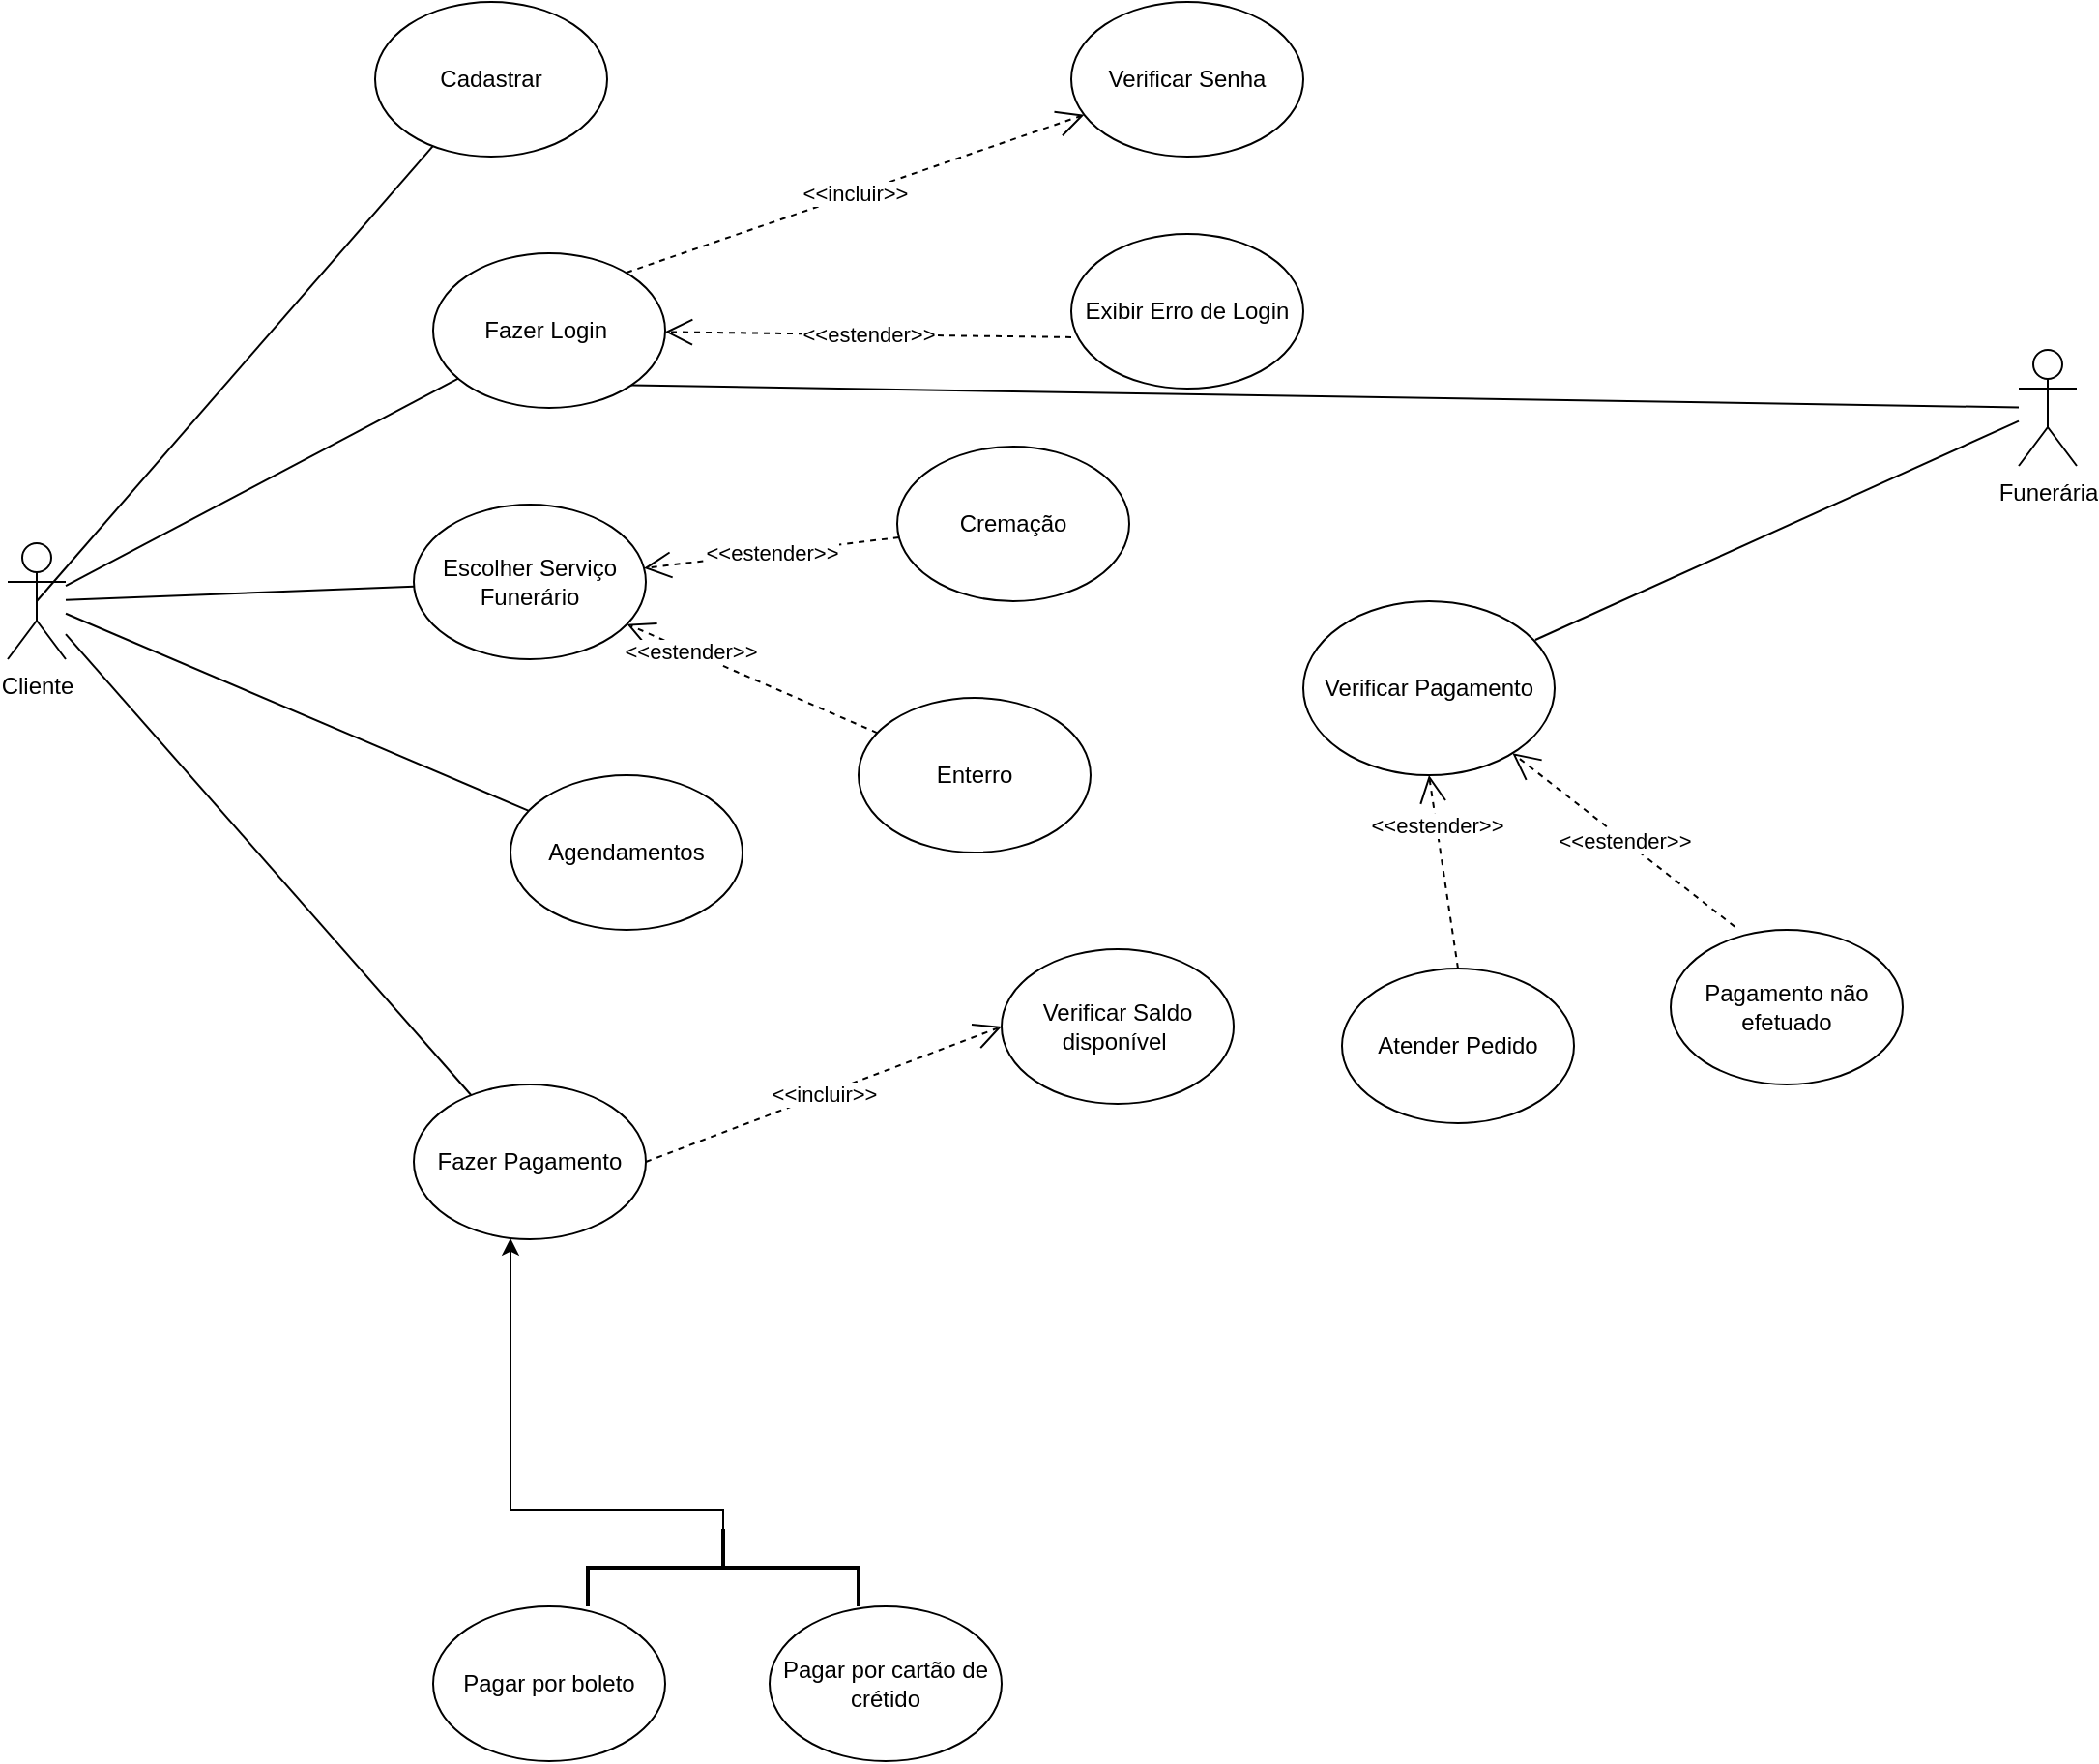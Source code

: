 <mxfile version="22.1.1" type="github">
  <diagram name="Página-1" id="053S5dsieRf6sA23STod">
    <mxGraphModel dx="1994" dy="1771" grid="1" gridSize="10" guides="1" tooltips="1" connect="1" arrows="1" fold="1" page="1" pageScale="1" pageWidth="827" pageHeight="1169" math="0" shadow="0">
      <root>
        <mxCell id="0" />
        <mxCell id="1" parent="0" />
        <mxCell id="XYZC3uAqQEXVFk4L9-hq-3" value="&lt;font style=&quot;vertical-align: inherit;&quot;&gt;&lt;font style=&quot;vertical-align: inherit;&quot;&gt;Cliente&lt;/font&gt;&lt;/font&gt;" style="shape=umlActor;verticalLabelPosition=bottom;verticalAlign=top;html=1;outlineConnect=0;" parent="1" vertex="1">
          <mxGeometry x="-40" y="60" width="30" height="60" as="geometry" />
        </mxCell>
        <mxCell id="XYZC3uAqQEXVFk4L9-hq-8" value="&lt;font style=&quot;vertical-align: inherit;&quot;&gt;&lt;font style=&quot;vertical-align: inherit;&quot;&gt;Fazer Login&amp;nbsp;&lt;/font&gt;&lt;/font&gt;" style="ellipse;whiteSpace=wrap;html=1;" parent="1" vertex="1">
          <mxGeometry x="180" y="-90" width="120" height="80" as="geometry" />
        </mxCell>
        <mxCell id="XYZC3uAqQEXVFk4L9-hq-9" value="&lt;font style=&quot;vertical-align: inherit;&quot;&gt;&lt;font style=&quot;vertical-align: inherit;&quot;&gt;Cadastrar&lt;/font&gt;&lt;/font&gt;" style="ellipse;whiteSpace=wrap;html=1;" parent="1" vertex="1">
          <mxGeometry x="150" y="-220" width="120" height="80" as="geometry" />
        </mxCell>
        <mxCell id="XYZC3uAqQEXVFk4L9-hq-10" value="&lt;font style=&quot;vertical-align: inherit;&quot;&gt;&lt;font style=&quot;vertical-align: inherit;&quot;&gt;Escolher Serviço Funerário&lt;/font&gt;&lt;/font&gt;" style="ellipse;whiteSpace=wrap;html=1;" parent="1" vertex="1">
          <mxGeometry x="170" y="40" width="120" height="80" as="geometry" />
        </mxCell>
        <mxCell id="XYZC3uAqQEXVFk4L9-hq-11" value="&lt;font style=&quot;vertical-align: inherit;&quot;&gt;&lt;font style=&quot;vertical-align: inherit;&quot;&gt;Agendamentos&lt;/font&gt;&lt;/font&gt;" style="ellipse;whiteSpace=wrap;html=1;" parent="1" vertex="1">
          <mxGeometry x="220" y="180" width="120" height="80" as="geometry" />
        </mxCell>
        <mxCell id="XYZC3uAqQEXVFk4L9-hq-12" value="" style="endArrow=none;html=1;rounded=0;exitX=0.5;exitY=0.5;exitDx=0;exitDy=0;exitPerimeter=0;" parent="1" source="XYZC3uAqQEXVFk4L9-hq-3" target="XYZC3uAqQEXVFk4L9-hq-9" edge="1">
          <mxGeometry width="50" height="50" relative="1" as="geometry">
            <mxPoint x="-20" y="60" as="sourcePoint" />
            <mxPoint x="30" y="10" as="targetPoint" />
          </mxGeometry>
        </mxCell>
        <mxCell id="XYZC3uAqQEXVFk4L9-hq-13" value="" style="endArrow=none;html=1;rounded=0;" parent="1" source="XYZC3uAqQEXVFk4L9-hq-3" target="XYZC3uAqQEXVFk4L9-hq-8" edge="1">
          <mxGeometry width="50" height="50" relative="1" as="geometry">
            <mxPoint x="390" y="310" as="sourcePoint" />
            <mxPoint x="440" y="260" as="targetPoint" />
          </mxGeometry>
        </mxCell>
        <mxCell id="XYZC3uAqQEXVFk4L9-hq-14" value="" style="endArrow=none;html=1;rounded=0;" parent="1" source="XYZC3uAqQEXVFk4L9-hq-3" target="XYZC3uAqQEXVFk4L9-hq-10" edge="1">
          <mxGeometry width="50" height="50" relative="1" as="geometry">
            <mxPoint x="390" y="310" as="sourcePoint" />
            <mxPoint x="440" y="260" as="targetPoint" />
          </mxGeometry>
        </mxCell>
        <mxCell id="XYZC3uAqQEXVFk4L9-hq-15" value="" style="endArrow=none;html=1;rounded=0;" parent="1" source="XYZC3uAqQEXVFk4L9-hq-3" target="XYZC3uAqQEXVFk4L9-hq-11" edge="1">
          <mxGeometry width="50" height="50" relative="1" as="geometry">
            <mxPoint x="390" y="310" as="sourcePoint" />
            <mxPoint x="440" y="260" as="targetPoint" />
          </mxGeometry>
        </mxCell>
        <mxCell id="XYZC3uAqQEXVFk4L9-hq-19" value="&lt;font style=&quot;vertical-align: inherit;&quot;&gt;&lt;font style=&quot;vertical-align: inherit;&quot;&gt;Exibir Erro de Login&lt;/font&gt;&lt;/font&gt;" style="ellipse;whiteSpace=wrap;html=1;" parent="1" vertex="1">
          <mxGeometry x="510" y="-100" width="120" height="80" as="geometry" />
        </mxCell>
        <mxCell id="XYZC3uAqQEXVFk4L9-hq-20" value="&lt;font style=&quot;vertical-align: inherit;&quot;&gt;&lt;font style=&quot;vertical-align: inherit;&quot;&gt;Verificar Senha&lt;/font&gt;&lt;/font&gt;" style="ellipse;whiteSpace=wrap;html=1;" parent="1" vertex="1">
          <mxGeometry x="510" y="-220" width="120" height="80" as="geometry" />
        </mxCell>
        <mxCell id="XYZC3uAqQEXVFk4L9-hq-21" value="&lt;font style=&quot;vertical-align: inherit;&quot;&gt;&lt;font style=&quot;vertical-align: inherit;&quot;&gt;Fazer Pagamento&lt;/font&gt;&lt;/font&gt;" style="ellipse;whiteSpace=wrap;html=1;" parent="1" vertex="1">
          <mxGeometry x="170" y="340" width="120" height="80" as="geometry" />
        </mxCell>
        <mxCell id="XYZC3uAqQEXVFk4L9-hq-22" value="" style="endArrow=none;html=1;rounded=0;" parent="1" source="XYZC3uAqQEXVFk4L9-hq-21" target="XYZC3uAqQEXVFk4L9-hq-3" edge="1">
          <mxGeometry width="50" height="50" relative="1" as="geometry">
            <mxPoint x="390" y="310" as="sourcePoint" />
            <mxPoint y="240" as="targetPoint" />
          </mxGeometry>
        </mxCell>
        <mxCell id="XYZC3uAqQEXVFk4L9-hq-23" value="&lt;font style=&quot;vertical-align: inherit;&quot;&gt;&lt;font style=&quot;vertical-align: inherit;&quot;&gt;Verificar Saldo disponível&amp;nbsp;&lt;/font&gt;&lt;/font&gt;" style="ellipse;whiteSpace=wrap;html=1;" parent="1" vertex="1">
          <mxGeometry x="474" y="270" width="120" height="80" as="geometry" />
        </mxCell>
        <mxCell id="XYZC3uAqQEXVFk4L9-hq-24" value="&lt;font style=&quot;vertical-align: inherit;&quot;&gt;&lt;font style=&quot;vertical-align: inherit;&quot;&gt;Pagar por boleto&lt;/font&gt;&lt;/font&gt;" style="ellipse;whiteSpace=wrap;html=1;" parent="1" vertex="1">
          <mxGeometry x="180" y="610" width="120" height="80" as="geometry" />
        </mxCell>
        <mxCell id="XYZC3uAqQEXVFk4L9-hq-25" value="&lt;font style=&quot;vertical-align: inherit;&quot;&gt;&lt;font style=&quot;vertical-align: inherit;&quot;&gt;Pagar por cartão de crétido&lt;/font&gt;&lt;/font&gt;" style="ellipse;whiteSpace=wrap;html=1;" parent="1" vertex="1">
          <mxGeometry x="354" y="610" width="120" height="80" as="geometry" />
        </mxCell>
        <mxCell id="XYZC3uAqQEXVFk4L9-hq-26" value="&lt;font style=&quot;vertical-align: inherit;&quot;&gt;&lt;font style=&quot;vertical-align: inherit;&quot;&gt;&amp;lt;&amp;lt;incluir&amp;gt;&amp;gt;&lt;/font&gt;&lt;/font&gt;" style="endArrow=open;endSize=12;dashed=1;html=1;rounded=0;" parent="1" target="XYZC3uAqQEXVFk4L9-hq-20" edge="1">
          <mxGeometry x="-0.002" width="160" relative="1" as="geometry">
            <mxPoint x="280" y="-80" as="sourcePoint" />
            <mxPoint x="440" y="-80" as="targetPoint" />
            <mxPoint as="offset" />
          </mxGeometry>
        </mxCell>
        <mxCell id="XYZC3uAqQEXVFk4L9-hq-28" value="&lt;font style=&quot;vertical-align: inherit;&quot;&gt;&lt;font style=&quot;vertical-align: inherit;&quot;&gt;&amp;lt;&amp;lt;estender&amp;gt;&amp;gt;&lt;/font&gt;&lt;/font&gt;" style="endArrow=open;endSize=12;dashed=1;html=1;rounded=0;" parent="1" target="XYZC3uAqQEXVFk4L9-hq-8" edge="1">
          <mxGeometry x="-0.002" width="160" relative="1" as="geometry">
            <mxPoint x="510.002" y="-46.552" as="sourcePoint" />
            <mxPoint x="374.37" y="-250" as="targetPoint" />
            <mxPoint as="offset" />
          </mxGeometry>
        </mxCell>
        <mxCell id="XYZC3uAqQEXVFk4L9-hq-30" value="&lt;font style=&quot;vertical-align: inherit;&quot;&gt;&lt;font style=&quot;vertical-align: inherit;&quot;&gt;&amp;lt;&amp;lt;incluir&amp;gt;&amp;gt;&lt;/font&gt;&lt;/font&gt;" style="endArrow=open;endSize=12;dashed=1;html=1;rounded=0;entryX=0;entryY=0.5;entryDx=0;entryDy=0;exitX=1;exitY=0.5;exitDx=0;exitDy=0;" parent="1" target="XYZC3uAqQEXVFk4L9-hq-23" edge="1" source="XYZC3uAqQEXVFk4L9-hq-21">
          <mxGeometry x="-0.002" width="160" relative="1" as="geometry">
            <mxPoint x="270" y="482" as="sourcePoint" />
            <mxPoint x="507" y="400" as="targetPoint" />
            <mxPoint as="offset" />
          </mxGeometry>
        </mxCell>
        <mxCell id="XYZC3uAqQEXVFk4L9-hq-40" style="edgeStyle=orthogonalEdgeStyle;rounded=0;orthogonalLoop=1;jettySize=auto;html=1;exitX=0;exitY=0.5;exitDx=0;exitDy=0;exitPerimeter=0;" parent="1" source="XYZC3uAqQEXVFk4L9-hq-39" target="XYZC3uAqQEXVFk4L9-hq-21" edge="1">
          <mxGeometry relative="1" as="geometry">
            <Array as="points">
              <mxPoint x="330" y="560" />
              <mxPoint x="220" y="560" />
            </Array>
          </mxGeometry>
        </mxCell>
        <mxCell id="XYZC3uAqQEXVFk4L9-hq-39" value="" style="strokeWidth=2;html=1;shape=mxgraph.flowchart.annotation_2;align=left;labelPosition=right;pointerEvents=1;direction=south;" parent="1" vertex="1">
          <mxGeometry x="260" y="570" width="140" height="40" as="geometry" />
        </mxCell>
        <mxCell id="XYZC3uAqQEXVFk4L9-hq-41" value="&lt;font style=&quot;vertical-align: inherit;&quot;&gt;&lt;font style=&quot;vertical-align: inherit;&quot;&gt;Cremação&lt;/font&gt;&lt;/font&gt;" style="ellipse;whiteSpace=wrap;html=1;" parent="1" vertex="1">
          <mxGeometry x="420" y="10" width="120" height="80" as="geometry" />
        </mxCell>
        <mxCell id="XYZC3uAqQEXVFk4L9-hq-42" value="&lt;font style=&quot;vertical-align: inherit;&quot;&gt;&lt;font style=&quot;vertical-align: inherit;&quot;&gt;Enterro&lt;/font&gt;&lt;/font&gt;" style="ellipse;whiteSpace=wrap;html=1;" parent="1" vertex="1">
          <mxGeometry x="400" y="140" width="120" height="80" as="geometry" />
        </mxCell>
        <mxCell id="XYZC3uAqQEXVFk4L9-hq-45" value="&lt;font style=&quot;vertical-align: inherit;&quot;&gt;&lt;font style=&quot;vertical-align: inherit;&quot;&gt;&amp;lt;&amp;lt;estender&amp;gt;&amp;gt;&lt;/font&gt;&lt;/font&gt;" style="endArrow=open;endSize=12;dashed=1;html=1;rounded=0;" parent="1" source="XYZC3uAqQEXVFk4L9-hq-41" target="XYZC3uAqQEXVFk4L9-hq-10" edge="1">
          <mxGeometry x="-0.002" width="160" relative="1" as="geometry">
            <mxPoint x="113.92" y="180" as="sourcePoint" />
            <mxPoint x="346.08" y="192.84" as="targetPoint" />
            <mxPoint as="offset" />
          </mxGeometry>
        </mxCell>
        <mxCell id="XYZC3uAqQEXVFk4L9-hq-46" value="&lt;font style=&quot;vertical-align: inherit;&quot;&gt;&lt;font style=&quot;vertical-align: inherit;&quot;&gt;&amp;lt;&amp;lt;estender&amp;gt;&amp;gt;&lt;/font&gt;&lt;/font&gt;" style="endArrow=open;endSize=12;dashed=1;html=1;rounded=0;" parent="1" target="XYZC3uAqQEXVFk4L9-hq-10" edge="1" source="XYZC3uAqQEXVFk4L9-hq-42">
          <mxGeometry x="0.486" width="160" relative="1" as="geometry">
            <mxPoint x="379" y="210" as="sourcePoint" />
            <mxPoint x="271" y="270" as="targetPoint" />
            <mxPoint as="offset" />
          </mxGeometry>
        </mxCell>
        <mxCell id="JEZQ_jTgX1wVMt97AaJB-21" value="Funerária" style="shape=umlActor;verticalLabelPosition=bottom;verticalAlign=top;html=1;outlineConnect=0;" vertex="1" parent="1">
          <mxGeometry x="1000" y="-40" width="30" height="60" as="geometry" />
        </mxCell>
        <mxCell id="JEZQ_jTgX1wVMt97AaJB-23" value="" style="endArrow=none;html=1;rounded=0;exitX=1;exitY=1;exitDx=0;exitDy=0;" edge="1" parent="1" source="XYZC3uAqQEXVFk4L9-hq-8" target="JEZQ_jTgX1wVMt97AaJB-21">
          <mxGeometry width="50" height="50" relative="1" as="geometry">
            <mxPoint x="827" y="40" as="sourcePoint" />
            <mxPoint x="877" y="-10" as="targetPoint" />
          </mxGeometry>
        </mxCell>
        <mxCell id="JEZQ_jTgX1wVMt97AaJB-24" value="Atender Pedido" style="ellipse;whiteSpace=wrap;html=1;" vertex="1" parent="1">
          <mxGeometry x="650" y="280" width="120" height="80" as="geometry" />
        </mxCell>
        <mxCell id="JEZQ_jTgX1wVMt97AaJB-25" value="Verificar Pagamento" style="ellipse;whiteSpace=wrap;html=1;" vertex="1" parent="1">
          <mxGeometry x="630" y="90" width="130" height="90" as="geometry" />
        </mxCell>
        <mxCell id="JEZQ_jTgX1wVMt97AaJB-26" value="" style="endArrow=none;html=1;rounded=0;" edge="1" parent="1" target="JEZQ_jTgX1wVMt97AaJB-21">
          <mxGeometry width="50" height="50" relative="1" as="geometry">
            <mxPoint x="750" y="110" as="sourcePoint" />
            <mxPoint x="800" y="60" as="targetPoint" />
          </mxGeometry>
        </mxCell>
        <mxCell id="JEZQ_jTgX1wVMt97AaJB-30" value="Pagamento não efetuado" style="ellipse;whiteSpace=wrap;html=1;" vertex="1" parent="1">
          <mxGeometry x="820" y="260" width="120" height="80" as="geometry" />
        </mxCell>
        <mxCell id="JEZQ_jTgX1wVMt97AaJB-31" value="&lt;font style=&quot;vertical-align: inherit;&quot;&gt;&lt;font style=&quot;vertical-align: inherit;&quot;&gt;&amp;lt;&amp;lt;estender&amp;gt;&amp;gt;&lt;/font&gt;&lt;/font&gt;" style="endArrow=open;endSize=12;dashed=1;html=1;rounded=0;exitX=0.276;exitY=-0.021;exitDx=0;exitDy=0;exitPerimeter=0;" edge="1" parent="1" source="JEZQ_jTgX1wVMt97AaJB-30" target="JEZQ_jTgX1wVMt97AaJB-25">
          <mxGeometry x="-0.002" width="160" relative="1" as="geometry">
            <mxPoint x="842" y="160" as="sourcePoint" />
            <mxPoint x="710" y="176" as="targetPoint" />
            <mxPoint as="offset" />
          </mxGeometry>
        </mxCell>
        <mxCell id="JEZQ_jTgX1wVMt97AaJB-32" value="&lt;font style=&quot;vertical-align: inherit;&quot;&gt;&lt;font style=&quot;vertical-align: inherit;&quot;&gt;&amp;lt;&amp;lt;estender&amp;gt;&amp;gt;&lt;/font&gt;&lt;/font&gt;" style="endArrow=open;endSize=12;dashed=1;html=1;rounded=0;entryX=0.5;entryY=1;entryDx=0;entryDy=0;exitX=0.5;exitY=0;exitDx=0;exitDy=0;" edge="1" parent="1" source="JEZQ_jTgX1wVMt97AaJB-24" target="JEZQ_jTgX1wVMt97AaJB-25">
          <mxGeometry x="0.486" width="160" relative="1" as="geometry">
            <mxPoint x="720" y="260" as="sourcePoint" />
            <mxPoint x="590" y="204" as="targetPoint" />
            <mxPoint as="offset" />
          </mxGeometry>
        </mxCell>
      </root>
    </mxGraphModel>
  </diagram>
</mxfile>
